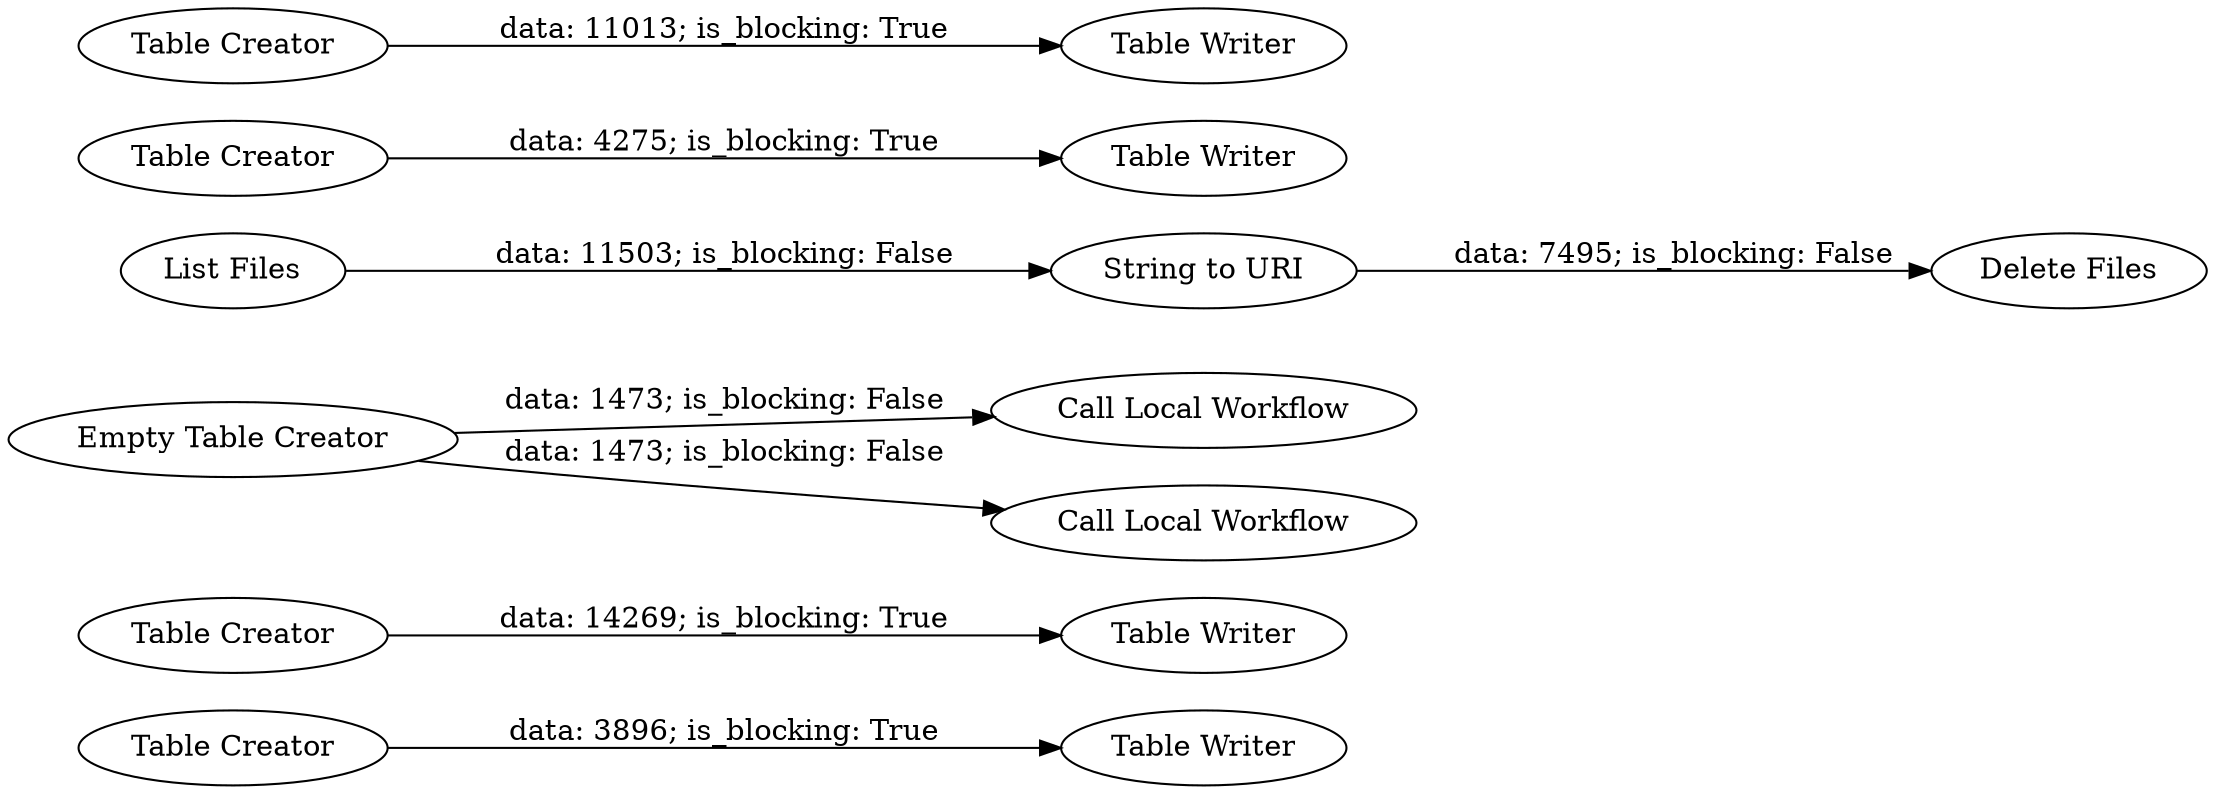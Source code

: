 digraph {
	"-3734759527294259701_44" [label="Table Creator"]
	"-3734759527294259701_14" [label="Table Creator"]
	"-3734759527294259701_51" [label="Call Local Workflow"]
	"-3734759527294259701_47" [label="List Files"]
	"-3734759527294259701_52" [label="Call Local Workflow"]
	"-3734759527294259701_27" [label="Table Writer"]
	"-3734759527294259701_45" [label="Table Creator"]
	"-3734759527294259701_48" [label="Delete Files"]
	"-3734759527294259701_24" [label="Table Writer"]
	"-3734759527294259701_50" [label="Empty Table Creator"]
	"-3734759527294259701_7" [label="Table Creator"]
	"-3734759527294259701_25" [label="Table Writer"]
	"-3734759527294259701_49" [label="String to URI"]
	"-3734759527294259701_26" [label="Table Writer"]
	"-3734759527294259701_50" -> "-3734759527294259701_51" [label="data: 1473; is_blocking: False"]
	"-3734759527294259701_50" -> "-3734759527294259701_52" [label="data: 1473; is_blocking: False"]
	"-3734759527294259701_14" -> "-3734759527294259701_27" [label="data: 14269; is_blocking: True"]
	"-3734759527294259701_49" -> "-3734759527294259701_48" [label="data: 7495; is_blocking: False"]
	"-3734759527294259701_44" -> "-3734759527294259701_24" [label="data: 3896; is_blocking: True"]
	"-3734759527294259701_7" -> "-3734759527294259701_26" [label="data: 11013; is_blocking: True"]
	"-3734759527294259701_47" -> "-3734759527294259701_49" [label="data: 11503; is_blocking: False"]
	"-3734759527294259701_45" -> "-3734759527294259701_25" [label="data: 4275; is_blocking: True"]
	rankdir=LR
}
